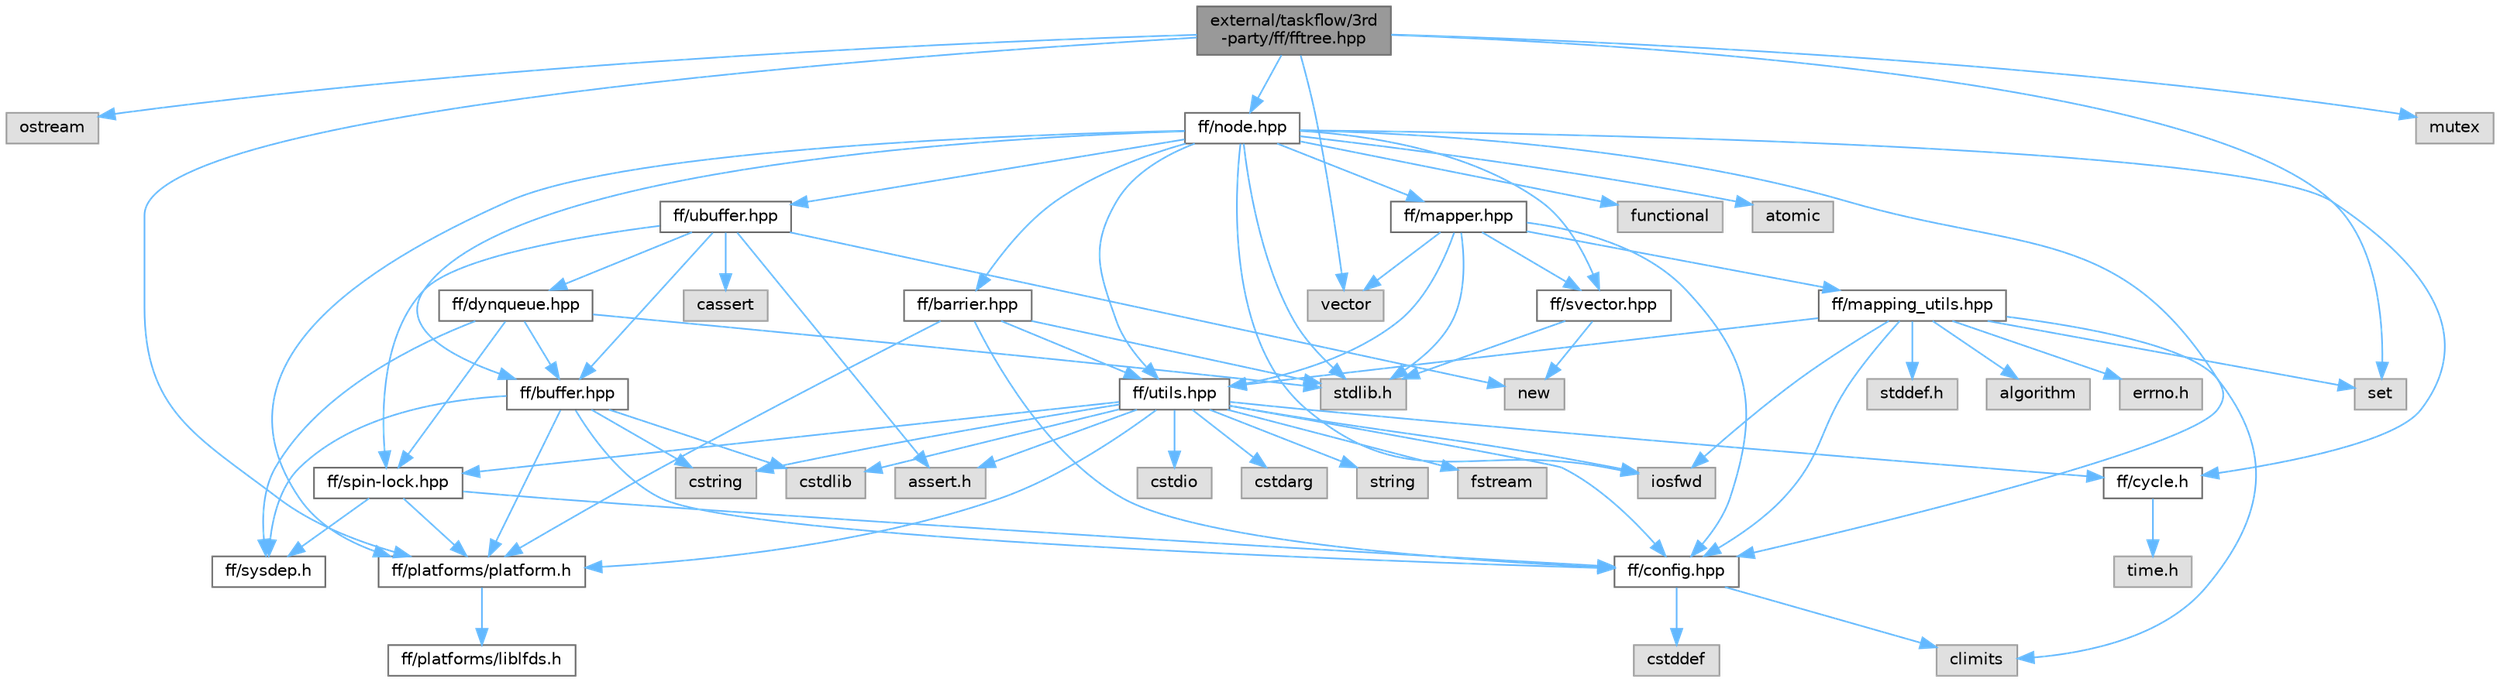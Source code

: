 digraph "external/taskflow/3rd-party/ff/fftree.hpp"
{
 // LATEX_PDF_SIZE
  bgcolor="transparent";
  edge [fontname=Helvetica,fontsize=10,labelfontname=Helvetica,labelfontsize=10];
  node [fontname=Helvetica,fontsize=10,shape=box,height=0.2,width=0.4];
  Node1 [id="Node000001",label="external/taskflow/3rd\l-party/ff/fftree.hpp",height=0.2,width=0.4,color="gray40", fillcolor="grey60", style="filled", fontcolor="black",tooltip=" "];
  Node1 -> Node2 [id="edge74_Node000001_Node000002",color="steelblue1",style="solid",tooltip=" "];
  Node2 [id="Node000002",label="ostream",height=0.2,width=0.4,color="grey60", fillcolor="#E0E0E0", style="filled",tooltip=" "];
  Node1 -> Node3 [id="edge75_Node000001_Node000003",color="steelblue1",style="solid",tooltip=" "];
  Node3 [id="Node000003",label="vector",height=0.2,width=0.4,color="grey60", fillcolor="#E0E0E0", style="filled",tooltip=" "];
  Node1 -> Node4 [id="edge76_Node000001_Node000004",color="steelblue1",style="solid",tooltip=" "];
  Node4 [id="Node000004",label="set",height=0.2,width=0.4,color="grey60", fillcolor="#E0E0E0", style="filled",tooltip=" "];
  Node1 -> Node5 [id="edge77_Node000001_Node000005",color="steelblue1",style="solid",tooltip=" "];
  Node5 [id="Node000005",label="ff/node.hpp",height=0.2,width=0.4,color="grey40", fillcolor="white", style="filled",URL="$node_8hpp.html",tooltip="FastFlow ff_node"];
  Node5 -> Node6 [id="edge78_Node000005_Node000006",color="steelblue1",style="solid",tooltip=" "];
  Node6 [id="Node000006",label="stdlib.h",height=0.2,width=0.4,color="grey60", fillcolor="#E0E0E0", style="filled",tooltip=" "];
  Node5 -> Node7 [id="edge79_Node000005_Node000007",color="steelblue1",style="solid",tooltip=" "];
  Node7 [id="Node000007",label="iosfwd",height=0.2,width=0.4,color="grey60", fillcolor="#E0E0E0", style="filled",tooltip=" "];
  Node5 -> Node8 [id="edge80_Node000005_Node000008",color="steelblue1",style="solid",tooltip=" "];
  Node8 [id="Node000008",label="functional",height=0.2,width=0.4,color="grey60", fillcolor="#E0E0E0", style="filled",tooltip=" "];
  Node5 -> Node9 [id="edge81_Node000005_Node000009",color="steelblue1",style="solid",tooltip=" "];
  Node9 [id="Node000009",label="ff/platforms/platform.h",height=0.2,width=0.4,color="grey40", fillcolor="white", style="filled",URL="$external_2taskflow_23rd-party_2ff_2platforms_2_platform_8h.html",tooltip=" "];
  Node9 -> Node10 [id="edge82_Node000009_Node000010",color="steelblue1",style="solid",tooltip=" "];
  Node10 [id="Node000010",label="ff/platforms/liblfds.h",height=0.2,width=0.4,color="grey40", fillcolor="white", style="filled",URL="$liblfds_8h.html",tooltip=" "];
  Node5 -> Node11 [id="edge83_Node000005_Node000011",color="steelblue1",style="solid",tooltip=" "];
  Node11 [id="Node000011",label="ff/cycle.h",height=0.2,width=0.4,color="grey40", fillcolor="white", style="filled",URL="$cycle_8h.html",tooltip=" "];
  Node11 -> Node12 [id="edge84_Node000011_Node000012",color="steelblue1",style="solid",tooltip=" "];
  Node12 [id="Node000012",label="time.h",height=0.2,width=0.4,color="grey60", fillcolor="#E0E0E0", style="filled",tooltip=" "];
  Node5 -> Node13 [id="edge85_Node000005_Node000013",color="steelblue1",style="solid",tooltip=" "];
  Node13 [id="Node000013",label="ff/utils.hpp",height=0.2,width=0.4,color="grey40", fillcolor="white", style="filled",URL="$utils_8hpp.html",tooltip="Utility functions"];
  Node13 -> Node14 [id="edge86_Node000013_Node000014",color="steelblue1",style="solid",tooltip=" "];
  Node14 [id="Node000014",label="assert.h",height=0.2,width=0.4,color="grey60", fillcolor="#E0E0E0", style="filled",tooltip=" "];
  Node13 -> Node15 [id="edge87_Node000013_Node000015",color="steelblue1",style="solid",tooltip=" "];
  Node15 [id="Node000015",label="cstdio",height=0.2,width=0.4,color="grey60", fillcolor="#E0E0E0", style="filled",tooltip=" "];
  Node13 -> Node16 [id="edge88_Node000013_Node000016",color="steelblue1",style="solid",tooltip=" "];
  Node16 [id="Node000016",label="cstdlib",height=0.2,width=0.4,color="grey60", fillcolor="#E0E0E0", style="filled",tooltip=" "];
  Node13 -> Node17 [id="edge89_Node000013_Node000017",color="steelblue1",style="solid",tooltip=" "];
  Node17 [id="Node000017",label="cstdarg",height=0.2,width=0.4,color="grey60", fillcolor="#E0E0E0", style="filled",tooltip=" "];
  Node13 -> Node7 [id="edge90_Node000013_Node000007",color="steelblue1",style="solid",tooltip=" "];
  Node13 -> Node18 [id="edge91_Node000013_Node000018",color="steelblue1",style="solid",tooltip=" "];
  Node18 [id="Node000018",label="ff/config.hpp",height=0.2,width=0.4,color="grey40", fillcolor="white", style="filled",URL="$config_8hpp.html",tooltip=" "];
  Node18 -> Node19 [id="edge92_Node000018_Node000019",color="steelblue1",style="solid",tooltip=" "];
  Node19 [id="Node000019",label="cstddef",height=0.2,width=0.4,color="grey60", fillcolor="#E0E0E0", style="filled",tooltip=" "];
  Node18 -> Node20 [id="edge93_Node000018_Node000020",color="steelblue1",style="solid",tooltip=" "];
  Node20 [id="Node000020",label="climits",height=0.2,width=0.4,color="grey60", fillcolor="#E0E0E0", style="filled",tooltip=" "];
  Node13 -> Node9 [id="edge94_Node000013_Node000009",color="steelblue1",style="solid",tooltip=" "];
  Node13 -> Node21 [id="edge95_Node000013_Node000021",color="steelblue1",style="solid",tooltip=" "];
  Node21 [id="Node000021",label="cstring",height=0.2,width=0.4,color="grey60", fillcolor="#E0E0E0", style="filled",tooltip=" "];
  Node13 -> Node22 [id="edge96_Node000013_Node000022",color="steelblue1",style="solid",tooltip=" "];
  Node22 [id="Node000022",label="string",height=0.2,width=0.4,color="grey60", fillcolor="#E0E0E0", style="filled",tooltip=" "];
  Node13 -> Node23 [id="edge97_Node000013_Node000023",color="steelblue1",style="solid",tooltip=" "];
  Node23 [id="Node000023",label="fstream",height=0.2,width=0.4,color="grey60", fillcolor="#E0E0E0", style="filled",tooltip=" "];
  Node13 -> Node11 [id="edge98_Node000013_Node000011",color="steelblue1",style="solid",tooltip=" "];
  Node13 -> Node24 [id="edge99_Node000013_Node000024",color="steelblue1",style="solid",tooltip=" "];
  Node24 [id="Node000024",label="ff/spin-lock.hpp",height=0.2,width=0.4,color="grey40", fillcolor="white", style="filled",URL="$spin-lock_8hpp.html",tooltip="This file contains several alternative spin lock(s) implementations that can be used as FastFlow spin..."];
  Node24 -> Node25 [id="edge100_Node000024_Node000025",color="steelblue1",style="solid",tooltip=" "];
  Node25 [id="Node000025",label="ff/sysdep.h",height=0.2,width=0.4,color="grey40", fillcolor="white", style="filled",URL="$sysdep_8h.html",tooltip=" "];
  Node24 -> Node9 [id="edge101_Node000024_Node000009",color="steelblue1",style="solid",tooltip=" "];
  Node24 -> Node18 [id="edge102_Node000024_Node000018",color="steelblue1",style="solid",tooltip=" "];
  Node5 -> Node26 [id="edge103_Node000005_Node000026",color="steelblue1",style="solid",tooltip=" "];
  Node26 [id="Node000026",label="ff/buffer.hpp",height=0.2,width=0.4,color="grey40", fillcolor="white", style="filled",URL="$buffer_8hpp.html",tooltip="This file contains the definition of the bounded SPSC channel buffer used in FastFlow"];
  Node26 -> Node16 [id="edge104_Node000026_Node000016",color="steelblue1",style="solid",tooltip=" "];
  Node26 -> Node21 [id="edge105_Node000026_Node000021",color="steelblue1",style="solid",tooltip=" "];
  Node26 -> Node25 [id="edge106_Node000026_Node000025",color="steelblue1",style="solid",tooltip=" "];
  Node26 -> Node18 [id="edge107_Node000026_Node000018",color="steelblue1",style="solid",tooltip=" "];
  Node26 -> Node9 [id="edge108_Node000026_Node000009",color="steelblue1",style="solid",tooltip=" "];
  Node5 -> Node27 [id="edge109_Node000005_Node000027",color="steelblue1",style="solid",tooltip=" "];
  Node27 [id="Node000027",label="ff/ubuffer.hpp",height=0.2,width=0.4,color="grey40", fillcolor="white", style="filled",URL="$ubuffer_8hpp.html",tooltip="This file contains the definition of the unbounded SWSR circular buffer used in FastFlow"];
  Node27 -> Node14 [id="edge110_Node000027_Node000014",color="steelblue1",style="solid",tooltip=" "];
  Node27 -> Node28 [id="edge111_Node000027_Node000028",color="steelblue1",style="solid",tooltip=" "];
  Node28 [id="Node000028",label="cassert",height=0.2,width=0.4,color="grey60", fillcolor="#E0E0E0", style="filled",tooltip=" "];
  Node27 -> Node29 [id="edge112_Node000027_Node000029",color="steelblue1",style="solid",tooltip=" "];
  Node29 [id="Node000029",label="new",height=0.2,width=0.4,color="grey60", fillcolor="#E0E0E0", style="filled",tooltip=" "];
  Node27 -> Node30 [id="edge113_Node000027_Node000030",color="steelblue1",style="solid",tooltip=" "];
  Node30 [id="Node000030",label="ff/dynqueue.hpp",height=0.2,width=0.4,color="grey40", fillcolor="white", style="filled",URL="$dynqueue_8hpp.html",tooltip="Implementation of a dynamic queue. Not currently used."];
  Node30 -> Node6 [id="edge114_Node000030_Node000006",color="steelblue1",style="solid",tooltip=" "];
  Node30 -> Node26 [id="edge115_Node000030_Node000026",color="steelblue1",style="solid",tooltip=" "];
  Node30 -> Node24 [id="edge116_Node000030_Node000024",color="steelblue1",style="solid",tooltip=" "];
  Node30 -> Node25 [id="edge117_Node000030_Node000025",color="steelblue1",style="solid",tooltip=" "];
  Node27 -> Node26 [id="edge118_Node000027_Node000026",color="steelblue1",style="solid",tooltip=" "];
  Node27 -> Node24 [id="edge119_Node000027_Node000024",color="steelblue1",style="solid",tooltip=" "];
  Node5 -> Node31 [id="edge120_Node000005_Node000031",color="steelblue1",style="solid",tooltip=" "];
  Node31 [id="Node000031",label="ff/mapper.hpp",height=0.2,width=0.4,color="grey40", fillcolor="white", style="filled",URL="$mapper_8hpp.html",tooltip="This file contains the thread mapper definition used in FastFlow"];
  Node31 -> Node6 [id="edge121_Node000031_Node000006",color="steelblue1",style="solid",tooltip=" "];
  Node31 -> Node18 [id="edge122_Node000031_Node000018",color="steelblue1",style="solid",tooltip=" "];
  Node31 -> Node32 [id="edge123_Node000031_Node000032",color="steelblue1",style="solid",tooltip=" "];
  Node32 [id="Node000032",label="ff/svector.hpp",height=0.2,width=0.4,color="grey40", fillcolor="white", style="filled",URL="$svector_8hpp.html",tooltip="Simple yet efficient dynamic vector"];
  Node32 -> Node6 [id="edge124_Node000032_Node000006",color="steelblue1",style="solid",tooltip=" "];
  Node32 -> Node29 [id="edge125_Node000032_Node000029",color="steelblue1",style="solid",tooltip=" "];
  Node31 -> Node13 [id="edge126_Node000031_Node000013",color="steelblue1",style="solid",tooltip=" "];
  Node31 -> Node33 [id="edge127_Node000031_Node000033",color="steelblue1",style="solid",tooltip=" "];
  Node33 [id="Node000033",label="ff/mapping_utils.hpp",height=0.2,width=0.4,color="grey40", fillcolor="white", style="filled",URL="$mapping__utils_8hpp.html",tooltip="This file contains utilities for plaform inspection and thread pinning"];
  Node33 -> Node20 [id="edge128_Node000033_Node000020",color="steelblue1",style="solid",tooltip=" "];
  Node33 -> Node4 [id="edge129_Node000033_Node000004",color="steelblue1",style="solid",tooltip=" "];
  Node33 -> Node34 [id="edge130_Node000033_Node000034",color="steelblue1",style="solid",tooltip=" "];
  Node34 [id="Node000034",label="algorithm",height=0.2,width=0.4,color="grey60", fillcolor="#E0E0E0", style="filled",tooltip=" "];
  Node33 -> Node7 [id="edge131_Node000033_Node000007",color="steelblue1",style="solid",tooltip=" "];
  Node33 -> Node35 [id="edge132_Node000033_Node000035",color="steelblue1",style="solid",tooltip=" "];
  Node35 [id="Node000035",label="errno.h",height=0.2,width=0.4,color="grey60", fillcolor="#E0E0E0", style="filled",tooltip=" "];
  Node33 -> Node18 [id="edge133_Node000033_Node000018",color="steelblue1",style="solid",tooltip=" "];
  Node33 -> Node13 [id="edge134_Node000033_Node000013",color="steelblue1",style="solid",tooltip=" "];
  Node33 -> Node36 [id="edge135_Node000033_Node000036",color="steelblue1",style="solid",tooltip=" "];
  Node36 [id="Node000036",label="stddef.h",height=0.2,width=0.4,color="grey60", fillcolor="#E0E0E0", style="filled",tooltip=" "];
  Node31 -> Node3 [id="edge136_Node000031_Node000003",color="steelblue1",style="solid",tooltip=" "];
  Node5 -> Node18 [id="edge137_Node000005_Node000018",color="steelblue1",style="solid",tooltip=" "];
  Node5 -> Node32 [id="edge138_Node000005_Node000032",color="steelblue1",style="solid",tooltip=" "];
  Node5 -> Node37 [id="edge139_Node000005_Node000037",color="steelblue1",style="solid",tooltip=" "];
  Node37 [id="Node000037",label="ff/barrier.hpp",height=0.2,width=0.4,color="grey40", fillcolor="white", style="filled",URL="$barrier_8hpp.html",tooltip="FastFlow blocking and non-blocking barrier implementations"];
  Node37 -> Node6 [id="edge140_Node000037_Node000006",color="steelblue1",style="solid",tooltip=" "];
  Node37 -> Node9 [id="edge141_Node000037_Node000009",color="steelblue1",style="solid",tooltip=" "];
  Node37 -> Node13 [id="edge142_Node000037_Node000013",color="steelblue1",style="solid",tooltip=" "];
  Node37 -> Node18 [id="edge143_Node000037_Node000018",color="steelblue1",style="solid",tooltip=" "];
  Node5 -> Node38 [id="edge144_Node000005_Node000038",color="steelblue1",style="solid",tooltip=" "];
  Node38 [id="Node000038",label="atomic",height=0.2,width=0.4,color="grey60", fillcolor="#E0E0E0", style="filled",tooltip=" "];
  Node1 -> Node9 [id="edge145_Node000001_Node000009",color="steelblue1",style="solid",tooltip=" "];
  Node1 -> Node39 [id="edge146_Node000001_Node000039",color="steelblue1",style="solid",tooltip=" "];
  Node39 [id="Node000039",label="mutex",height=0.2,width=0.4,color="grey60", fillcolor="#E0E0E0", style="filled",tooltip=" "];
}
